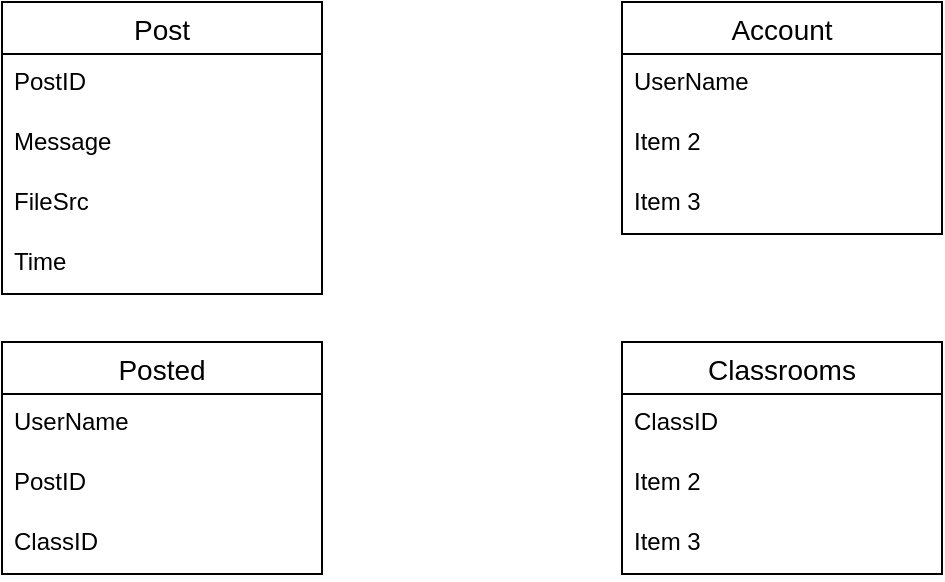 <mxfile version="13.8.5" type="device"><diagram id="F-86b8FLfLM4PTTFRAVM" name="Page-1"><mxGraphModel dx="782" dy="475" grid="1" gridSize="10" guides="1" tooltips="1" connect="1" arrows="1" fold="1" page="1" pageScale="1" pageWidth="827" pageHeight="1169" math="0" shadow="0"><root><mxCell id="0"/><mxCell id="1" parent="0"/><mxCell id="n-oPcpFXCPkGTA6Cm59Q-4" value="Post" style="swimlane;fontStyle=0;childLayout=stackLayout;horizontal=1;startSize=26;horizontalStack=0;resizeParent=1;resizeParentMax=0;resizeLast=0;collapsible=1;marginBottom=0;align=center;fontSize=14;" parent="1" vertex="1"><mxGeometry x="200" y="110" width="160" height="146" as="geometry"/></mxCell><mxCell id="n-oPcpFXCPkGTA6Cm59Q-5" value="PostID" style="text;strokeColor=none;fillColor=none;spacingLeft=4;spacingRight=4;overflow=hidden;rotatable=0;points=[[0,0.5],[1,0.5]];portConstraint=eastwest;fontSize=12;" parent="n-oPcpFXCPkGTA6Cm59Q-4" vertex="1"><mxGeometry y="26" width="160" height="30" as="geometry"/></mxCell><mxCell id="n-oPcpFXCPkGTA6Cm59Q-6" value="Message" style="text;strokeColor=none;fillColor=none;spacingLeft=4;spacingRight=4;overflow=hidden;rotatable=0;points=[[0,0.5],[1,0.5]];portConstraint=eastwest;fontSize=12;" parent="n-oPcpFXCPkGTA6Cm59Q-4" vertex="1"><mxGeometry y="56" width="160" height="30" as="geometry"/></mxCell><mxCell id="n-oPcpFXCPkGTA6Cm59Q-7" value="FileSrc" style="text;strokeColor=none;fillColor=none;spacingLeft=4;spacingRight=4;overflow=hidden;rotatable=0;points=[[0,0.5],[1,0.5]];portConstraint=eastwest;fontSize=12;" parent="n-oPcpFXCPkGTA6Cm59Q-4" vertex="1"><mxGeometry y="86" width="160" height="30" as="geometry"/></mxCell><mxCell id="YRFSHh5Ii7I0t68GR3HT-9" value="Time" style="text;strokeColor=none;fillColor=none;spacingLeft=4;spacingRight=4;overflow=hidden;rotatable=0;points=[[0,0.5],[1,0.5]];portConstraint=eastwest;fontSize=12;" vertex="1" parent="n-oPcpFXCPkGTA6Cm59Q-4"><mxGeometry y="116" width="160" height="30" as="geometry"/></mxCell><mxCell id="n-oPcpFXCPkGTA6Cm59Q-8" value="Account" style="swimlane;fontStyle=0;childLayout=stackLayout;horizontal=1;startSize=26;horizontalStack=0;resizeParent=1;resizeParentMax=0;resizeLast=0;collapsible=1;marginBottom=0;align=center;fontSize=14;" parent="1" vertex="1"><mxGeometry x="510" y="110" width="160" height="116" as="geometry"/></mxCell><mxCell id="n-oPcpFXCPkGTA6Cm59Q-9" value="UserName" style="text;strokeColor=none;fillColor=none;spacingLeft=4;spacingRight=4;overflow=hidden;rotatable=0;points=[[0,0.5],[1,0.5]];portConstraint=eastwest;fontSize=12;" parent="n-oPcpFXCPkGTA6Cm59Q-8" vertex="1"><mxGeometry y="26" width="160" height="30" as="geometry"/></mxCell><mxCell id="n-oPcpFXCPkGTA6Cm59Q-10" value="Item 2" style="text;strokeColor=none;fillColor=none;spacingLeft=4;spacingRight=4;overflow=hidden;rotatable=0;points=[[0,0.5],[1,0.5]];portConstraint=eastwest;fontSize=12;" parent="n-oPcpFXCPkGTA6Cm59Q-8" vertex="1"><mxGeometry y="56" width="160" height="30" as="geometry"/></mxCell><mxCell id="n-oPcpFXCPkGTA6Cm59Q-11" value="Item 3" style="text;strokeColor=none;fillColor=none;spacingLeft=4;spacingRight=4;overflow=hidden;rotatable=0;points=[[0,0.5],[1,0.5]];portConstraint=eastwest;fontSize=12;" parent="n-oPcpFXCPkGTA6Cm59Q-8" vertex="1"><mxGeometry y="86" width="160" height="30" as="geometry"/></mxCell><mxCell id="YRFSHh5Ii7I0t68GR3HT-1" value="Posted" style="swimlane;fontStyle=0;childLayout=stackLayout;horizontal=1;startSize=26;horizontalStack=0;resizeParent=1;resizeParentMax=0;resizeLast=0;collapsible=1;marginBottom=0;align=center;fontSize=14;" vertex="1" parent="1"><mxGeometry x="200" y="280" width="160" height="116" as="geometry"/></mxCell><mxCell id="YRFSHh5Ii7I0t68GR3HT-2" value="UserName" style="text;strokeColor=none;fillColor=none;spacingLeft=4;spacingRight=4;overflow=hidden;rotatable=0;points=[[0,0.5],[1,0.5]];portConstraint=eastwest;fontSize=12;" vertex="1" parent="YRFSHh5Ii7I0t68GR3HT-1"><mxGeometry y="26" width="160" height="30" as="geometry"/></mxCell><mxCell id="YRFSHh5Ii7I0t68GR3HT-3" value="PostID" style="text;strokeColor=none;fillColor=none;spacingLeft=4;spacingRight=4;overflow=hidden;rotatable=0;points=[[0,0.5],[1,0.5]];portConstraint=eastwest;fontSize=12;" vertex="1" parent="YRFSHh5Ii7I0t68GR3HT-1"><mxGeometry y="56" width="160" height="30" as="geometry"/></mxCell><mxCell id="YRFSHh5Ii7I0t68GR3HT-4" value="ClassID" style="text;strokeColor=none;fillColor=none;spacingLeft=4;spacingRight=4;overflow=hidden;rotatable=0;points=[[0,0.5],[1,0.5]];portConstraint=eastwest;fontSize=12;" vertex="1" parent="YRFSHh5Ii7I0t68GR3HT-1"><mxGeometry y="86" width="160" height="30" as="geometry"/></mxCell><mxCell id="YRFSHh5Ii7I0t68GR3HT-5" value="Classrooms" style="swimlane;fontStyle=0;childLayout=stackLayout;horizontal=1;startSize=26;horizontalStack=0;resizeParent=1;resizeParentMax=0;resizeLast=0;collapsible=1;marginBottom=0;align=center;fontSize=14;" vertex="1" parent="1"><mxGeometry x="510" y="280" width="160" height="116" as="geometry"/></mxCell><mxCell id="YRFSHh5Ii7I0t68GR3HT-6" value="ClassID" style="text;strokeColor=none;fillColor=none;spacingLeft=4;spacingRight=4;overflow=hidden;rotatable=0;points=[[0,0.5],[1,0.5]];portConstraint=eastwest;fontSize=12;" vertex="1" parent="YRFSHh5Ii7I0t68GR3HT-5"><mxGeometry y="26" width="160" height="30" as="geometry"/></mxCell><mxCell id="YRFSHh5Ii7I0t68GR3HT-7" value="Item 2" style="text;strokeColor=none;fillColor=none;spacingLeft=4;spacingRight=4;overflow=hidden;rotatable=0;points=[[0,0.5],[1,0.5]];portConstraint=eastwest;fontSize=12;" vertex="1" parent="YRFSHh5Ii7I0t68GR3HT-5"><mxGeometry y="56" width="160" height="30" as="geometry"/></mxCell><mxCell id="YRFSHh5Ii7I0t68GR3HT-8" value="Item 3" style="text;strokeColor=none;fillColor=none;spacingLeft=4;spacingRight=4;overflow=hidden;rotatable=0;points=[[0,0.5],[1,0.5]];portConstraint=eastwest;fontSize=12;" vertex="1" parent="YRFSHh5Ii7I0t68GR3HT-5"><mxGeometry y="86" width="160" height="30" as="geometry"/></mxCell></root></mxGraphModel></diagram></mxfile>
